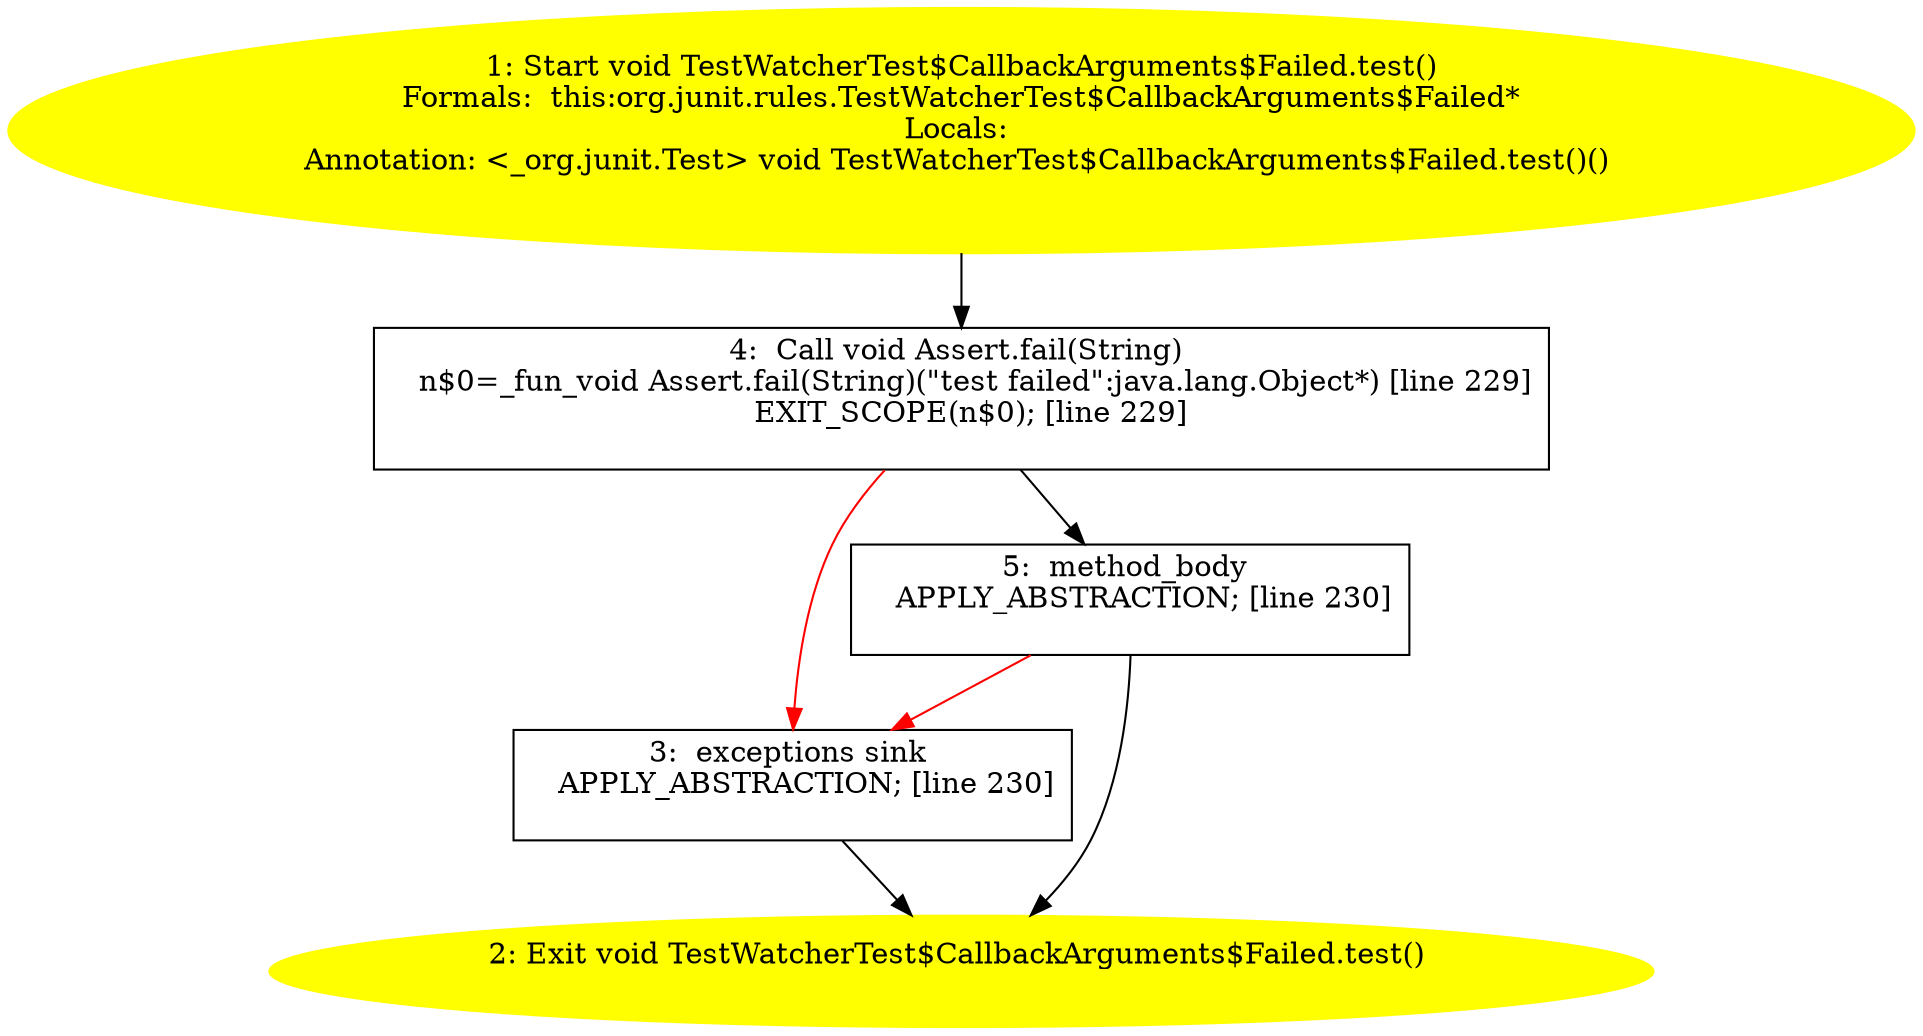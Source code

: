 /* @generated */
digraph cfg {
"org.junit.rules.TestWatcherTest$CallbackArguments$Failed.test():void.8a3f97470a48ef7deadb68a8c38707a7_1" [label="1: Start void TestWatcherTest$CallbackArguments$Failed.test()\nFormals:  this:org.junit.rules.TestWatcherTest$CallbackArguments$Failed*\nLocals: \nAnnotation: <_org.junit.Test> void TestWatcherTest$CallbackArguments$Failed.test()() \n  " color=yellow style=filled]
	

	 "org.junit.rules.TestWatcherTest$CallbackArguments$Failed.test():void.8a3f97470a48ef7deadb68a8c38707a7_1" -> "org.junit.rules.TestWatcherTest$CallbackArguments$Failed.test():void.8a3f97470a48ef7deadb68a8c38707a7_4" ;
"org.junit.rules.TestWatcherTest$CallbackArguments$Failed.test():void.8a3f97470a48ef7deadb68a8c38707a7_2" [label="2: Exit void TestWatcherTest$CallbackArguments$Failed.test() \n  " color=yellow style=filled]
	

"org.junit.rules.TestWatcherTest$CallbackArguments$Failed.test():void.8a3f97470a48ef7deadb68a8c38707a7_3" [label="3:  exceptions sink \n   APPLY_ABSTRACTION; [line 230]\n " shape="box"]
	

	 "org.junit.rules.TestWatcherTest$CallbackArguments$Failed.test():void.8a3f97470a48ef7deadb68a8c38707a7_3" -> "org.junit.rules.TestWatcherTest$CallbackArguments$Failed.test():void.8a3f97470a48ef7deadb68a8c38707a7_2" ;
"org.junit.rules.TestWatcherTest$CallbackArguments$Failed.test():void.8a3f97470a48ef7deadb68a8c38707a7_4" [label="4:  Call void Assert.fail(String) \n   n$0=_fun_void Assert.fail(String)(\"test failed\":java.lang.Object*) [line 229]\n  EXIT_SCOPE(n$0); [line 229]\n " shape="box"]
	

	 "org.junit.rules.TestWatcherTest$CallbackArguments$Failed.test():void.8a3f97470a48ef7deadb68a8c38707a7_4" -> "org.junit.rules.TestWatcherTest$CallbackArguments$Failed.test():void.8a3f97470a48ef7deadb68a8c38707a7_5" ;
	 "org.junit.rules.TestWatcherTest$CallbackArguments$Failed.test():void.8a3f97470a48ef7deadb68a8c38707a7_4" -> "org.junit.rules.TestWatcherTest$CallbackArguments$Failed.test():void.8a3f97470a48ef7deadb68a8c38707a7_3" [color="red" ];
"org.junit.rules.TestWatcherTest$CallbackArguments$Failed.test():void.8a3f97470a48ef7deadb68a8c38707a7_5" [label="5:  method_body \n   APPLY_ABSTRACTION; [line 230]\n " shape="box"]
	

	 "org.junit.rules.TestWatcherTest$CallbackArguments$Failed.test():void.8a3f97470a48ef7deadb68a8c38707a7_5" -> "org.junit.rules.TestWatcherTest$CallbackArguments$Failed.test():void.8a3f97470a48ef7deadb68a8c38707a7_2" ;
	 "org.junit.rules.TestWatcherTest$CallbackArguments$Failed.test():void.8a3f97470a48ef7deadb68a8c38707a7_5" -> "org.junit.rules.TestWatcherTest$CallbackArguments$Failed.test():void.8a3f97470a48ef7deadb68a8c38707a7_3" [color="red" ];
}
